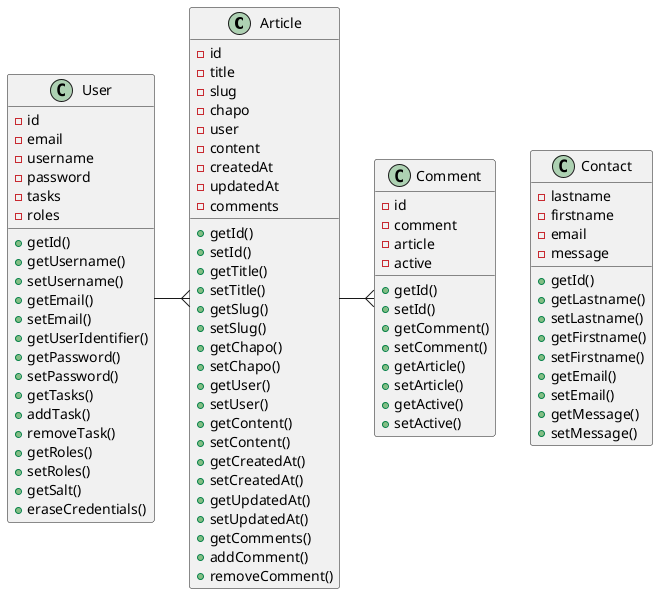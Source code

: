 @startuml
'https://plantuml.com/class-diagram

class Article {
   -id
   -title
   -slug
   -chapo
   -user
   -content
   -createdAt
   -updatedAt
   -comments
   +getId()
   +setId()
   +getTitle()
   +setTitle()
   +getSlug()
   +setSlug()
   +getChapo()
   +setChapo()
   +getUser()
   +setUser()
   +getContent()
   +setContent()
   +getCreatedAt()
   +setCreatedAt()
   +getUpdatedAt()
   +setUpdatedAt()
   +getComments()
   +addComment()
   +removeComment()
}

class Comment {
   -id
   -comment
   -article
   -active
   +getId()
   +setId()
   +getComment()
   +setComment()
   +getArticle()
   +setArticle()
   +getActive()
   +setActive()
}

class User {
   -id
   -email
   -username
   -password
   -tasks
   -roles
   +getId()
   +getUsername()
   +setUsername()
   +getEmail()
   +setEmail()
   +getUserIdentifier()
   +getPassword()
   +setPassword()
   +getTasks()
   +addTask()
   +removeTask()
   +getRoles()
   +setRoles()
   +getSalt()
   +eraseCredentials()
}

class Contact {
   -lastname
   -firstname
   -email
   -message
   +getId()
   +getLastname()
   +setLastname()
   +getFirstname()
   +setFirstname()
   +getEmail()
   +setEmail()
   +getMessage()
   +setMessage()
}

Article -{ Comment
User -{ Article

@enduml

